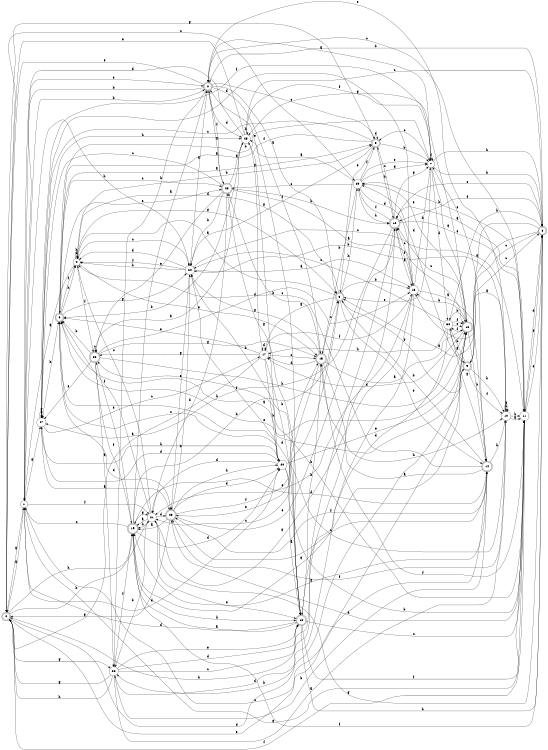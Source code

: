 digraph n25_10 {
__start0 [label="" shape="none"];

rankdir=LR;
size="8,5";

s0 [style="rounded,filled", color="black", fillcolor="white" shape="doublecircle", label="0"];
s1 [style="filled", color="black", fillcolor="white" shape="circle", label="1"];
s2 [style="rounded,filled", color="black", fillcolor="white" shape="doublecircle", label="2"];
s3 [style="rounded,filled", color="black", fillcolor="white" shape="doublecircle", label="3"];
s4 [style="filled", color="black", fillcolor="white" shape="circle", label="4"];
s5 [style="rounded,filled", color="black", fillcolor="white" shape="doublecircle", label="5"];
s6 [style="rounded,filled", color="black", fillcolor="white" shape="doublecircle", label="6"];
s7 [style="filled", color="black", fillcolor="white" shape="circle", label="7"];
s8 [style="rounded,filled", color="black", fillcolor="white" shape="doublecircle", label="8"];
s9 [style="rounded,filled", color="black", fillcolor="white" shape="doublecircle", label="9"];
s10 [style="filled", color="black", fillcolor="white" shape="circle", label="10"];
s11 [style="filled", color="black", fillcolor="white" shape="circle", label="11"];
s12 [style="rounded,filled", color="black", fillcolor="white" shape="doublecircle", label="12"];
s13 [style="filled", color="black", fillcolor="white" shape="circle", label="13"];
s14 [style="rounded,filled", color="black", fillcolor="white" shape="doublecircle", label="14"];
s15 [style="rounded,filled", color="black", fillcolor="white" shape="doublecircle", label="15"];
s16 [style="rounded,filled", color="black", fillcolor="white" shape="doublecircle", label="16"];
s17 [style="filled", color="black", fillcolor="white" shape="circle", label="17"];
s18 [style="rounded,filled", color="black", fillcolor="white" shape="doublecircle", label="18"];
s19 [style="rounded,filled", color="black", fillcolor="white" shape="doublecircle", label="19"];
s20 [style="filled", color="black", fillcolor="white" shape="circle", label="20"];
s21 [style="filled", color="black", fillcolor="white" shape="circle", label="21"];
s22 [style="filled", color="black", fillcolor="white" shape="circle", label="22"];
s23 [style="rounded,filled", color="black", fillcolor="white" shape="doublecircle", label="23"];
s24 [style="filled", color="black", fillcolor="white" shape="circle", label="24"];
s25 [style="filled", color="black", fillcolor="white" shape="circle", label="25"];
s26 [style="rounded,filled", color="black", fillcolor="white" shape="doublecircle", label="26"];
s27 [style="filled", color="black", fillcolor="white" shape="circle", label="27"];
s28 [style="rounded,filled", color="black", fillcolor="white" shape="doublecircle", label="28"];
s29 [style="filled", color="black", fillcolor="white" shape="circle", label="29"];
s30 [style="filled", color="black", fillcolor="white" shape="circle", label="30"];
s0 -> s1 [label="a"];
s0 -> s21 [label="b"];
s0 -> s29 [label="c"];
s0 -> s16 [label="d"];
s0 -> s16 [label="e"];
s0 -> s11 [label="f"];
s0 -> s22 [label="g"];
s0 -> s19 [label="h"];
s1 -> s0 [label="a"];
s1 -> s2 [label="b"];
s1 -> s14 [label="c"];
s1 -> s20 [label="d"];
s1 -> s2 [label="e"];
s1 -> s21 [label="f"];
s1 -> s27 [label="g"];
s1 -> s24 [label="h"];
s2 -> s3 [label="a"];
s2 -> s1 [label="b"];
s2 -> s5 [label="c"];
s2 -> s25 [label="d"];
s2 -> s0 [label="e"];
s2 -> s15 [label="f"];
s2 -> s28 [label="g"];
s2 -> s22 [label="h"];
s3 -> s4 [label="a"];
s3 -> s13 [label="b"];
s3 -> s21 [label="c"];
s3 -> s4 [label="d"];
s3 -> s14 [label="e"];
s3 -> s9 [label="f"];
s3 -> s17 [label="g"];
s3 -> s29 [label="h"];
s4 -> s1 [label="a"];
s4 -> s5 [label="b"];
s4 -> s24 [label="c"];
s4 -> s4 [label="d"];
s4 -> s15 [label="e"];
s4 -> s26 [label="f"];
s4 -> s3 [label="g"];
s4 -> s4 [label="h"];
s5 -> s6 [label="a"];
s5 -> s7 [label="b"];
s5 -> s27 [label="c"];
s5 -> s5 [label="d"];
s5 -> s3 [label="e"];
s5 -> s24 [label="f"];
s5 -> s0 [label="g"];
s5 -> s12 [label="h"];
s6 -> s5 [label="a"];
s6 -> s7 [label="b"];
s6 -> s28 [label="c"];
s6 -> s23 [label="d"];
s6 -> s28 [label="e"];
s6 -> s4 [label="f"];
s6 -> s24 [label="g"];
s6 -> s4 [label="h"];
s7 -> s2 [label="a"];
s7 -> s8 [label="b"];
s7 -> s5 [label="c"];
s7 -> s30 [label="d"];
s7 -> s3 [label="e"];
s7 -> s7 [label="f"];
s7 -> s16 [label="g"];
s7 -> s8 [label="h"];
s8 -> s3 [label="a"];
s8 -> s2 [label="b"];
s8 -> s9 [label="c"];
s8 -> s11 [label="d"];
s8 -> s12 [label="e"];
s8 -> s12 [label="f"];
s8 -> s13 [label="g"];
s8 -> s30 [label="h"];
s9 -> s10 [label="a"];
s9 -> s30 [label="b"];
s9 -> s8 [label="c"];
s9 -> s29 [label="d"];
s9 -> s6 [label="e"];
s9 -> s10 [label="f"];
s9 -> s19 [label="g"];
s9 -> s10 [label="h"];
s10 -> s11 [label="a"];
s10 -> s24 [label="b"];
s10 -> s10 [label="c"];
s10 -> s6 [label="d"];
s10 -> s2 [label="e"];
s10 -> s23 [label="f"];
s10 -> s10 [label="g"];
s10 -> s11 [label="h"];
s11 -> s12 [label="a"];
s11 -> s26 [label="b"];
s11 -> s2 [label="c"];
s11 -> s23 [label="d"];
s11 -> s8 [label="e"];
s11 -> s8 [label="f"];
s11 -> s1 [label="g"];
s11 -> s29 [label="h"];
s12 -> s13 [label="a"];
s12 -> s0 [label="b"];
s12 -> s5 [label="c"];
s12 -> s22 [label="d"];
s12 -> s11 [label="e"];
s12 -> s29 [label="f"];
s12 -> s7 [label="g"];
s12 -> s27 [label="h"];
s13 -> s14 [label="a"];
s13 -> s7 [label="b"];
s13 -> s12 [label="c"];
s13 -> s27 [label="d"];
s13 -> s21 [label="e"];
s13 -> s12 [label="f"];
s13 -> s21 [label="g"];
s13 -> s22 [label="h"];
s14 -> s15 [label="a"];
s14 -> s3 [label="b"];
s14 -> s4 [label="c"];
s14 -> s19 [label="d"];
s14 -> s7 [label="e"];
s14 -> s23 [label="f"];
s14 -> s19 [label="g"];
s14 -> s10 [label="h"];
s15 -> s16 [label="a"];
s15 -> s28 [label="b"];
s15 -> s3 [label="c"];
s15 -> s17 [label="d"];
s15 -> s23 [label="e"];
s15 -> s11 [label="f"];
s15 -> s24 [label="g"];
s15 -> s10 [label="h"];
s16 -> s6 [label="a"];
s16 -> s13 [label="b"];
s16 -> s12 [label="c"];
s16 -> s17 [label="d"];
s16 -> s29 [label="e"];
s16 -> s30 [label="f"];
s16 -> s25 [label="g"];
s16 -> s14 [label="h"];
s17 -> s0 [label="a"];
s17 -> s18 [label="b"];
s17 -> s15 [label="c"];
s17 -> s17 [label="d"];
s17 -> s6 [label="e"];
s17 -> s13 [label="f"];
s17 -> s26 [label="g"];
s17 -> s20 [label="h"];
s18 -> s19 [label="a"];
s18 -> s15 [label="b"];
s18 -> s11 [label="c"];
s18 -> s1 [label="d"];
s18 -> s2 [label="e"];
s18 -> s11 [label="f"];
s18 -> s28 [label="g"];
s18 -> s8 [label="h"];
s19 -> s2 [label="a"];
s19 -> s3 [label="b"];
s19 -> s1 [label="c"];
s19 -> s20 [label="d"];
s19 -> s26 [label="e"];
s19 -> s8 [label="f"];
s19 -> s21 [label="g"];
s19 -> s18 [label="h"];
s20 -> s18 [label="a"];
s20 -> s11 [label="b"];
s20 -> s6 [label="c"];
s20 -> s21 [label="d"];
s20 -> s16 [label="e"];
s20 -> s24 [label="f"];
s20 -> s25 [label="g"];
s20 -> s27 [label="h"];
s21 -> s19 [label="a"];
s21 -> s22 [label="b"];
s21 -> s4 [label="c"];
s21 -> s23 [label="d"];
s21 -> s18 [label="e"];
s21 -> s6 [label="f"];
s21 -> s8 [label="g"];
s21 -> s19 [label="h"];
s22 -> s10 [label="a"];
s22 -> s14 [label="b"];
s22 -> s18 [label="c"];
s22 -> s18 [label="d"];
s22 -> s18 [label="e"];
s22 -> s19 [label="f"];
s22 -> s0 [label="g"];
s22 -> s0 [label="h"];
s23 -> s19 [label="a"];
s23 -> s24 [label="b"];
s23 -> s14 [label="c"];
s23 -> s20 [label="d"];
s23 -> s12 [label="e"];
s23 -> s15 [label="f"];
s23 -> s0 [label="g"];
s23 -> s20 [label="h"];
s24 -> s13 [label="a"];
s24 -> s18 [label="b"];
s24 -> s11 [label="c"];
s24 -> s4 [label="d"];
s24 -> s23 [label="e"];
s24 -> s4 [label="f"];
s24 -> s2 [label="g"];
s24 -> s4 [label="h"];
s25 -> s26 [label="a"];
s25 -> s6 [label="b"];
s25 -> s8 [label="c"];
s25 -> s1 [label="d"];
s25 -> s0 [label="e"];
s25 -> s7 [label="f"];
s25 -> s17 [label="g"];
s25 -> s25 [label="h"];
s26 -> s22 [label="a"];
s26 -> s6 [label="b"];
s26 -> s26 [label="c"];
s26 -> s13 [label="d"];
s26 -> s27 [label="e"];
s26 -> s19 [label="f"];
s26 -> s15 [label="g"];
s26 -> s16 [label="h"];
s27 -> s23 [label="a"];
s27 -> s6 [label="b"];
s27 -> s17 [label="c"];
s27 -> s20 [label="d"];
s27 -> s27 [label="e"];
s27 -> s7 [label="f"];
s27 -> s27 [label="g"];
s27 -> s25 [label="h"];
s28 -> s16 [label="a"];
s28 -> s24 [label="b"];
s28 -> s27 [label="c"];
s28 -> s21 [label="d"];
s28 -> s26 [label="e"];
s28 -> s2 [label="f"];
s28 -> s25 [label="g"];
s28 -> s12 [label="h"];
s29 -> s25 [label="a"];
s29 -> s15 [label="b"];
s29 -> s28 [label="c"];
s29 -> s13 [label="d"];
s29 -> s7 [label="e"];
s29 -> s5 [label="f"];
s29 -> s7 [label="g"];
s29 -> s12 [label="h"];
s30 -> s9 [label="a"];
s30 -> s16 [label="b"];
s30 -> s24 [label="c"];
s30 -> s18 [label="d"];
s30 -> s16 [label="e"];
s30 -> s16 [label="f"];
s30 -> s14 [label="g"];
s30 -> s17 [label="h"];

}